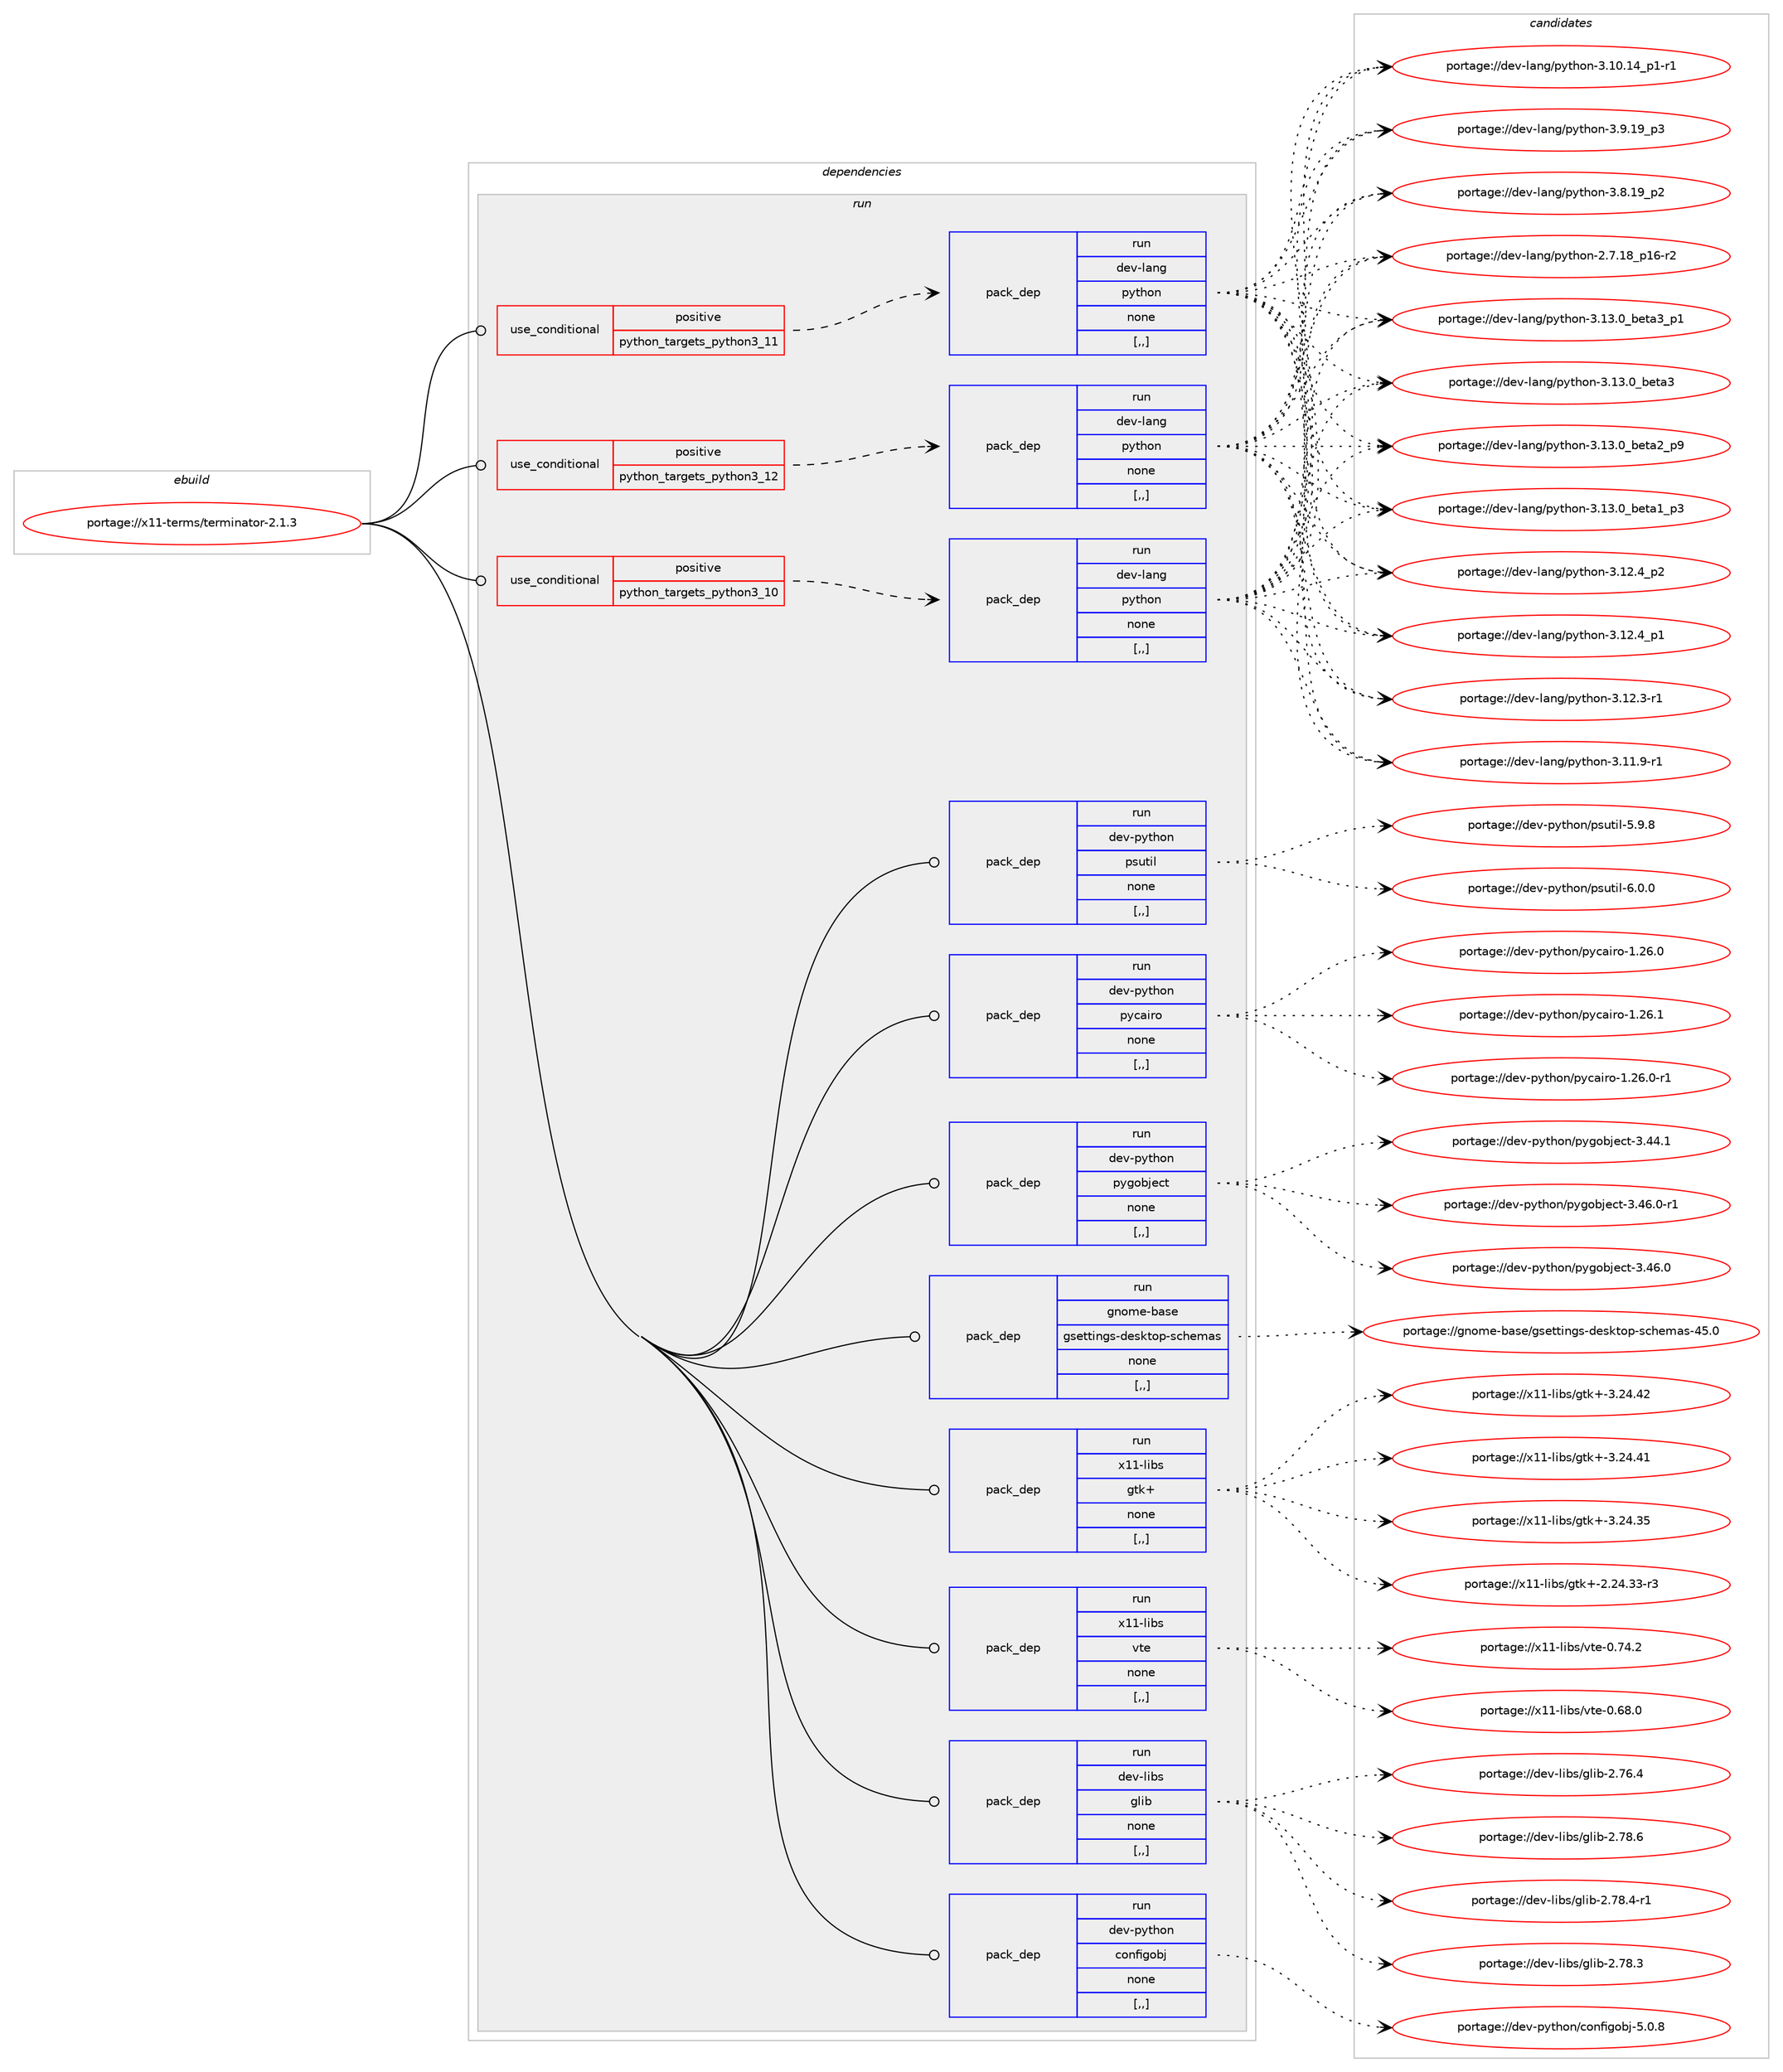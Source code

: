 digraph prolog {

# *************
# Graph options
# *************

newrank=true;
concentrate=true;
compound=true;
graph [rankdir=LR,fontname=Helvetica,fontsize=10,ranksep=1.5];#, ranksep=2.5, nodesep=0.2];
edge  [arrowhead=vee];
node  [fontname=Helvetica,fontsize=10];

# **********
# The ebuild
# **********

subgraph cluster_leftcol {
color=gray;
rank=same;
label=<<i>ebuild</i>>;
id [label="portage://x11-terms/terminator-2.1.3", color=red, width=4, href="../x11-terms/terminator-2.1.3.svg"];
}

# ****************
# The dependencies
# ****************

subgraph cluster_midcol {
color=gray;
label=<<i>dependencies</i>>;
subgraph cluster_compile {
fillcolor="#eeeeee";
style=filled;
label=<<i>compile</i>>;
}
subgraph cluster_compileandrun {
fillcolor="#eeeeee";
style=filled;
label=<<i>compile and run</i>>;
}
subgraph cluster_run {
fillcolor="#eeeeee";
style=filled;
label=<<i>run</i>>;
subgraph cond122659 {
dependency464685 [label=<<TABLE BORDER="0" CELLBORDER="1" CELLSPACING="0" CELLPADDING="4"><TR><TD ROWSPAN="3" CELLPADDING="10">use_conditional</TD></TR><TR><TD>positive</TD></TR><TR><TD>python_targets_python3_10</TD></TR></TABLE>>, shape=none, color=red];
subgraph pack338622 {
dependency464686 [label=<<TABLE BORDER="0" CELLBORDER="1" CELLSPACING="0" CELLPADDING="4" WIDTH="220"><TR><TD ROWSPAN="6" CELLPADDING="30">pack_dep</TD></TR><TR><TD WIDTH="110">run</TD></TR><TR><TD>dev-lang</TD></TR><TR><TD>python</TD></TR><TR><TD>none</TD></TR><TR><TD>[,,]</TD></TR></TABLE>>, shape=none, color=blue];
}
dependency464685:e -> dependency464686:w [weight=20,style="dashed",arrowhead="vee"];
}
id:e -> dependency464685:w [weight=20,style="solid",arrowhead="odot"];
subgraph cond122660 {
dependency464687 [label=<<TABLE BORDER="0" CELLBORDER="1" CELLSPACING="0" CELLPADDING="4"><TR><TD ROWSPAN="3" CELLPADDING="10">use_conditional</TD></TR><TR><TD>positive</TD></TR><TR><TD>python_targets_python3_11</TD></TR></TABLE>>, shape=none, color=red];
subgraph pack338623 {
dependency464688 [label=<<TABLE BORDER="0" CELLBORDER="1" CELLSPACING="0" CELLPADDING="4" WIDTH="220"><TR><TD ROWSPAN="6" CELLPADDING="30">pack_dep</TD></TR><TR><TD WIDTH="110">run</TD></TR><TR><TD>dev-lang</TD></TR><TR><TD>python</TD></TR><TR><TD>none</TD></TR><TR><TD>[,,]</TD></TR></TABLE>>, shape=none, color=blue];
}
dependency464687:e -> dependency464688:w [weight=20,style="dashed",arrowhead="vee"];
}
id:e -> dependency464687:w [weight=20,style="solid",arrowhead="odot"];
subgraph cond122661 {
dependency464689 [label=<<TABLE BORDER="0" CELLBORDER="1" CELLSPACING="0" CELLPADDING="4"><TR><TD ROWSPAN="3" CELLPADDING="10">use_conditional</TD></TR><TR><TD>positive</TD></TR><TR><TD>python_targets_python3_12</TD></TR></TABLE>>, shape=none, color=red];
subgraph pack338624 {
dependency464690 [label=<<TABLE BORDER="0" CELLBORDER="1" CELLSPACING="0" CELLPADDING="4" WIDTH="220"><TR><TD ROWSPAN="6" CELLPADDING="30">pack_dep</TD></TR><TR><TD WIDTH="110">run</TD></TR><TR><TD>dev-lang</TD></TR><TR><TD>python</TD></TR><TR><TD>none</TD></TR><TR><TD>[,,]</TD></TR></TABLE>>, shape=none, color=blue];
}
dependency464689:e -> dependency464690:w [weight=20,style="dashed",arrowhead="vee"];
}
id:e -> dependency464689:w [weight=20,style="solid",arrowhead="odot"];
subgraph pack338625 {
dependency464691 [label=<<TABLE BORDER="0" CELLBORDER="1" CELLSPACING="0" CELLPADDING="4" WIDTH="220"><TR><TD ROWSPAN="6" CELLPADDING="30">pack_dep</TD></TR><TR><TD WIDTH="110">run</TD></TR><TR><TD>dev-libs</TD></TR><TR><TD>glib</TD></TR><TR><TD>none</TD></TR><TR><TD>[,,]</TD></TR></TABLE>>, shape=none, color=blue];
}
id:e -> dependency464691:w [weight=20,style="solid",arrowhead="odot"];
subgraph pack338626 {
dependency464692 [label=<<TABLE BORDER="0" CELLBORDER="1" CELLSPACING="0" CELLPADDING="4" WIDTH="220"><TR><TD ROWSPAN="6" CELLPADDING="30">pack_dep</TD></TR><TR><TD WIDTH="110">run</TD></TR><TR><TD>dev-python</TD></TR><TR><TD>configobj</TD></TR><TR><TD>none</TD></TR><TR><TD>[,,]</TD></TR></TABLE>>, shape=none, color=blue];
}
id:e -> dependency464692:w [weight=20,style="solid",arrowhead="odot"];
subgraph pack338627 {
dependency464693 [label=<<TABLE BORDER="0" CELLBORDER="1" CELLSPACING="0" CELLPADDING="4" WIDTH="220"><TR><TD ROWSPAN="6" CELLPADDING="30">pack_dep</TD></TR><TR><TD WIDTH="110">run</TD></TR><TR><TD>dev-python</TD></TR><TR><TD>psutil</TD></TR><TR><TD>none</TD></TR><TR><TD>[,,]</TD></TR></TABLE>>, shape=none, color=blue];
}
id:e -> dependency464693:w [weight=20,style="solid",arrowhead="odot"];
subgraph pack338628 {
dependency464694 [label=<<TABLE BORDER="0" CELLBORDER="1" CELLSPACING="0" CELLPADDING="4" WIDTH="220"><TR><TD ROWSPAN="6" CELLPADDING="30">pack_dep</TD></TR><TR><TD WIDTH="110">run</TD></TR><TR><TD>dev-python</TD></TR><TR><TD>pycairo</TD></TR><TR><TD>none</TD></TR><TR><TD>[,,]</TD></TR></TABLE>>, shape=none, color=blue];
}
id:e -> dependency464694:w [weight=20,style="solid",arrowhead="odot"];
subgraph pack338629 {
dependency464695 [label=<<TABLE BORDER="0" CELLBORDER="1" CELLSPACING="0" CELLPADDING="4" WIDTH="220"><TR><TD ROWSPAN="6" CELLPADDING="30">pack_dep</TD></TR><TR><TD WIDTH="110">run</TD></TR><TR><TD>dev-python</TD></TR><TR><TD>pygobject</TD></TR><TR><TD>none</TD></TR><TR><TD>[,,]</TD></TR></TABLE>>, shape=none, color=blue];
}
id:e -> dependency464695:w [weight=20,style="solid",arrowhead="odot"];
subgraph pack338630 {
dependency464696 [label=<<TABLE BORDER="0" CELLBORDER="1" CELLSPACING="0" CELLPADDING="4" WIDTH="220"><TR><TD ROWSPAN="6" CELLPADDING="30">pack_dep</TD></TR><TR><TD WIDTH="110">run</TD></TR><TR><TD>gnome-base</TD></TR><TR><TD>gsettings-desktop-schemas</TD></TR><TR><TD>none</TD></TR><TR><TD>[,,]</TD></TR></TABLE>>, shape=none, color=blue];
}
id:e -> dependency464696:w [weight=20,style="solid",arrowhead="odot"];
subgraph pack338631 {
dependency464697 [label=<<TABLE BORDER="0" CELLBORDER="1" CELLSPACING="0" CELLPADDING="4" WIDTH="220"><TR><TD ROWSPAN="6" CELLPADDING="30">pack_dep</TD></TR><TR><TD WIDTH="110">run</TD></TR><TR><TD>x11-libs</TD></TR><TR><TD>gtk+</TD></TR><TR><TD>none</TD></TR><TR><TD>[,,]</TD></TR></TABLE>>, shape=none, color=blue];
}
id:e -> dependency464697:w [weight=20,style="solid",arrowhead="odot"];
subgraph pack338632 {
dependency464698 [label=<<TABLE BORDER="0" CELLBORDER="1" CELLSPACING="0" CELLPADDING="4" WIDTH="220"><TR><TD ROWSPAN="6" CELLPADDING="30">pack_dep</TD></TR><TR><TD WIDTH="110">run</TD></TR><TR><TD>x11-libs</TD></TR><TR><TD>vte</TD></TR><TR><TD>none</TD></TR><TR><TD>[,,]</TD></TR></TABLE>>, shape=none, color=blue];
}
id:e -> dependency464698:w [weight=20,style="solid",arrowhead="odot"];
}
}

# **************
# The candidates
# **************

subgraph cluster_choices {
rank=same;
color=gray;
label=<<i>candidates</i>>;

subgraph choice338622 {
color=black;
nodesep=1;
choice10010111845108971101034711212111610411111045514649514648959810111697519511249 [label="portage://dev-lang/python-3.13.0_beta3_p1", color=red, width=4,href="../dev-lang/python-3.13.0_beta3_p1.svg"];
choice1001011184510897110103471121211161041111104551464951464895981011169751 [label="portage://dev-lang/python-3.13.0_beta3", color=red, width=4,href="../dev-lang/python-3.13.0_beta3.svg"];
choice10010111845108971101034711212111610411111045514649514648959810111697509511257 [label="portage://dev-lang/python-3.13.0_beta2_p9", color=red, width=4,href="../dev-lang/python-3.13.0_beta2_p9.svg"];
choice10010111845108971101034711212111610411111045514649514648959810111697499511251 [label="portage://dev-lang/python-3.13.0_beta1_p3", color=red, width=4,href="../dev-lang/python-3.13.0_beta1_p3.svg"];
choice100101118451089711010347112121116104111110455146495046529511250 [label="portage://dev-lang/python-3.12.4_p2", color=red, width=4,href="../dev-lang/python-3.12.4_p2.svg"];
choice100101118451089711010347112121116104111110455146495046529511249 [label="portage://dev-lang/python-3.12.4_p1", color=red, width=4,href="../dev-lang/python-3.12.4_p1.svg"];
choice100101118451089711010347112121116104111110455146495046514511449 [label="portage://dev-lang/python-3.12.3-r1", color=red, width=4,href="../dev-lang/python-3.12.3-r1.svg"];
choice100101118451089711010347112121116104111110455146494946574511449 [label="portage://dev-lang/python-3.11.9-r1", color=red, width=4,href="../dev-lang/python-3.11.9-r1.svg"];
choice100101118451089711010347112121116104111110455146494846495295112494511449 [label="portage://dev-lang/python-3.10.14_p1-r1", color=red, width=4,href="../dev-lang/python-3.10.14_p1-r1.svg"];
choice100101118451089711010347112121116104111110455146574649579511251 [label="portage://dev-lang/python-3.9.19_p3", color=red, width=4,href="../dev-lang/python-3.9.19_p3.svg"];
choice100101118451089711010347112121116104111110455146564649579511250 [label="portage://dev-lang/python-3.8.19_p2", color=red, width=4,href="../dev-lang/python-3.8.19_p2.svg"];
choice100101118451089711010347112121116104111110455046554649569511249544511450 [label="portage://dev-lang/python-2.7.18_p16-r2", color=red, width=4,href="../dev-lang/python-2.7.18_p16-r2.svg"];
dependency464686:e -> choice10010111845108971101034711212111610411111045514649514648959810111697519511249:w [style=dotted,weight="100"];
dependency464686:e -> choice1001011184510897110103471121211161041111104551464951464895981011169751:w [style=dotted,weight="100"];
dependency464686:e -> choice10010111845108971101034711212111610411111045514649514648959810111697509511257:w [style=dotted,weight="100"];
dependency464686:e -> choice10010111845108971101034711212111610411111045514649514648959810111697499511251:w [style=dotted,weight="100"];
dependency464686:e -> choice100101118451089711010347112121116104111110455146495046529511250:w [style=dotted,weight="100"];
dependency464686:e -> choice100101118451089711010347112121116104111110455146495046529511249:w [style=dotted,weight="100"];
dependency464686:e -> choice100101118451089711010347112121116104111110455146495046514511449:w [style=dotted,weight="100"];
dependency464686:e -> choice100101118451089711010347112121116104111110455146494946574511449:w [style=dotted,weight="100"];
dependency464686:e -> choice100101118451089711010347112121116104111110455146494846495295112494511449:w [style=dotted,weight="100"];
dependency464686:e -> choice100101118451089711010347112121116104111110455146574649579511251:w [style=dotted,weight="100"];
dependency464686:e -> choice100101118451089711010347112121116104111110455146564649579511250:w [style=dotted,weight="100"];
dependency464686:e -> choice100101118451089711010347112121116104111110455046554649569511249544511450:w [style=dotted,weight="100"];
}
subgraph choice338623 {
color=black;
nodesep=1;
choice10010111845108971101034711212111610411111045514649514648959810111697519511249 [label="portage://dev-lang/python-3.13.0_beta3_p1", color=red, width=4,href="../dev-lang/python-3.13.0_beta3_p1.svg"];
choice1001011184510897110103471121211161041111104551464951464895981011169751 [label="portage://dev-lang/python-3.13.0_beta3", color=red, width=4,href="../dev-lang/python-3.13.0_beta3.svg"];
choice10010111845108971101034711212111610411111045514649514648959810111697509511257 [label="portage://dev-lang/python-3.13.0_beta2_p9", color=red, width=4,href="../dev-lang/python-3.13.0_beta2_p9.svg"];
choice10010111845108971101034711212111610411111045514649514648959810111697499511251 [label="portage://dev-lang/python-3.13.0_beta1_p3", color=red, width=4,href="../dev-lang/python-3.13.0_beta1_p3.svg"];
choice100101118451089711010347112121116104111110455146495046529511250 [label="portage://dev-lang/python-3.12.4_p2", color=red, width=4,href="../dev-lang/python-3.12.4_p2.svg"];
choice100101118451089711010347112121116104111110455146495046529511249 [label="portage://dev-lang/python-3.12.4_p1", color=red, width=4,href="../dev-lang/python-3.12.4_p1.svg"];
choice100101118451089711010347112121116104111110455146495046514511449 [label="portage://dev-lang/python-3.12.3-r1", color=red, width=4,href="../dev-lang/python-3.12.3-r1.svg"];
choice100101118451089711010347112121116104111110455146494946574511449 [label="portage://dev-lang/python-3.11.9-r1", color=red, width=4,href="../dev-lang/python-3.11.9-r1.svg"];
choice100101118451089711010347112121116104111110455146494846495295112494511449 [label="portage://dev-lang/python-3.10.14_p1-r1", color=red, width=4,href="../dev-lang/python-3.10.14_p1-r1.svg"];
choice100101118451089711010347112121116104111110455146574649579511251 [label="portage://dev-lang/python-3.9.19_p3", color=red, width=4,href="../dev-lang/python-3.9.19_p3.svg"];
choice100101118451089711010347112121116104111110455146564649579511250 [label="portage://dev-lang/python-3.8.19_p2", color=red, width=4,href="../dev-lang/python-3.8.19_p2.svg"];
choice100101118451089711010347112121116104111110455046554649569511249544511450 [label="portage://dev-lang/python-2.7.18_p16-r2", color=red, width=4,href="../dev-lang/python-2.7.18_p16-r2.svg"];
dependency464688:e -> choice10010111845108971101034711212111610411111045514649514648959810111697519511249:w [style=dotted,weight="100"];
dependency464688:e -> choice1001011184510897110103471121211161041111104551464951464895981011169751:w [style=dotted,weight="100"];
dependency464688:e -> choice10010111845108971101034711212111610411111045514649514648959810111697509511257:w [style=dotted,weight="100"];
dependency464688:e -> choice10010111845108971101034711212111610411111045514649514648959810111697499511251:w [style=dotted,weight="100"];
dependency464688:e -> choice100101118451089711010347112121116104111110455146495046529511250:w [style=dotted,weight="100"];
dependency464688:e -> choice100101118451089711010347112121116104111110455146495046529511249:w [style=dotted,weight="100"];
dependency464688:e -> choice100101118451089711010347112121116104111110455146495046514511449:w [style=dotted,weight="100"];
dependency464688:e -> choice100101118451089711010347112121116104111110455146494946574511449:w [style=dotted,weight="100"];
dependency464688:e -> choice100101118451089711010347112121116104111110455146494846495295112494511449:w [style=dotted,weight="100"];
dependency464688:e -> choice100101118451089711010347112121116104111110455146574649579511251:w [style=dotted,weight="100"];
dependency464688:e -> choice100101118451089711010347112121116104111110455146564649579511250:w [style=dotted,weight="100"];
dependency464688:e -> choice100101118451089711010347112121116104111110455046554649569511249544511450:w [style=dotted,weight="100"];
}
subgraph choice338624 {
color=black;
nodesep=1;
choice10010111845108971101034711212111610411111045514649514648959810111697519511249 [label="portage://dev-lang/python-3.13.0_beta3_p1", color=red, width=4,href="../dev-lang/python-3.13.0_beta3_p1.svg"];
choice1001011184510897110103471121211161041111104551464951464895981011169751 [label="portage://dev-lang/python-3.13.0_beta3", color=red, width=4,href="../dev-lang/python-3.13.0_beta3.svg"];
choice10010111845108971101034711212111610411111045514649514648959810111697509511257 [label="portage://dev-lang/python-3.13.0_beta2_p9", color=red, width=4,href="../dev-lang/python-3.13.0_beta2_p9.svg"];
choice10010111845108971101034711212111610411111045514649514648959810111697499511251 [label="portage://dev-lang/python-3.13.0_beta1_p3", color=red, width=4,href="../dev-lang/python-3.13.0_beta1_p3.svg"];
choice100101118451089711010347112121116104111110455146495046529511250 [label="portage://dev-lang/python-3.12.4_p2", color=red, width=4,href="../dev-lang/python-3.12.4_p2.svg"];
choice100101118451089711010347112121116104111110455146495046529511249 [label="portage://dev-lang/python-3.12.4_p1", color=red, width=4,href="../dev-lang/python-3.12.4_p1.svg"];
choice100101118451089711010347112121116104111110455146495046514511449 [label="portage://dev-lang/python-3.12.3-r1", color=red, width=4,href="../dev-lang/python-3.12.3-r1.svg"];
choice100101118451089711010347112121116104111110455146494946574511449 [label="portage://dev-lang/python-3.11.9-r1", color=red, width=4,href="../dev-lang/python-3.11.9-r1.svg"];
choice100101118451089711010347112121116104111110455146494846495295112494511449 [label="portage://dev-lang/python-3.10.14_p1-r1", color=red, width=4,href="../dev-lang/python-3.10.14_p1-r1.svg"];
choice100101118451089711010347112121116104111110455146574649579511251 [label="portage://dev-lang/python-3.9.19_p3", color=red, width=4,href="../dev-lang/python-3.9.19_p3.svg"];
choice100101118451089711010347112121116104111110455146564649579511250 [label="portage://dev-lang/python-3.8.19_p2", color=red, width=4,href="../dev-lang/python-3.8.19_p2.svg"];
choice100101118451089711010347112121116104111110455046554649569511249544511450 [label="portage://dev-lang/python-2.7.18_p16-r2", color=red, width=4,href="../dev-lang/python-2.7.18_p16-r2.svg"];
dependency464690:e -> choice10010111845108971101034711212111610411111045514649514648959810111697519511249:w [style=dotted,weight="100"];
dependency464690:e -> choice1001011184510897110103471121211161041111104551464951464895981011169751:w [style=dotted,weight="100"];
dependency464690:e -> choice10010111845108971101034711212111610411111045514649514648959810111697509511257:w [style=dotted,weight="100"];
dependency464690:e -> choice10010111845108971101034711212111610411111045514649514648959810111697499511251:w [style=dotted,weight="100"];
dependency464690:e -> choice100101118451089711010347112121116104111110455146495046529511250:w [style=dotted,weight="100"];
dependency464690:e -> choice100101118451089711010347112121116104111110455146495046529511249:w [style=dotted,weight="100"];
dependency464690:e -> choice100101118451089711010347112121116104111110455146495046514511449:w [style=dotted,weight="100"];
dependency464690:e -> choice100101118451089711010347112121116104111110455146494946574511449:w [style=dotted,weight="100"];
dependency464690:e -> choice100101118451089711010347112121116104111110455146494846495295112494511449:w [style=dotted,weight="100"];
dependency464690:e -> choice100101118451089711010347112121116104111110455146574649579511251:w [style=dotted,weight="100"];
dependency464690:e -> choice100101118451089711010347112121116104111110455146564649579511250:w [style=dotted,weight="100"];
dependency464690:e -> choice100101118451089711010347112121116104111110455046554649569511249544511450:w [style=dotted,weight="100"];
}
subgraph choice338625 {
color=black;
nodesep=1;
choice1001011184510810598115471031081059845504655564654 [label="portage://dev-libs/glib-2.78.6", color=red, width=4,href="../dev-libs/glib-2.78.6.svg"];
choice10010111845108105981154710310810598455046555646524511449 [label="portage://dev-libs/glib-2.78.4-r1", color=red, width=4,href="../dev-libs/glib-2.78.4-r1.svg"];
choice1001011184510810598115471031081059845504655564651 [label="portage://dev-libs/glib-2.78.3", color=red, width=4,href="../dev-libs/glib-2.78.3.svg"];
choice1001011184510810598115471031081059845504655544652 [label="portage://dev-libs/glib-2.76.4", color=red, width=4,href="../dev-libs/glib-2.76.4.svg"];
dependency464691:e -> choice1001011184510810598115471031081059845504655564654:w [style=dotted,weight="100"];
dependency464691:e -> choice10010111845108105981154710310810598455046555646524511449:w [style=dotted,weight="100"];
dependency464691:e -> choice1001011184510810598115471031081059845504655564651:w [style=dotted,weight="100"];
dependency464691:e -> choice1001011184510810598115471031081059845504655544652:w [style=dotted,weight="100"];
}
subgraph choice338626 {
color=black;
nodesep=1;
choice10010111845112121116104111110479911111010210510311198106455346484656 [label="portage://dev-python/configobj-5.0.8", color=red, width=4,href="../dev-python/configobj-5.0.8.svg"];
dependency464692:e -> choice10010111845112121116104111110479911111010210510311198106455346484656:w [style=dotted,weight="100"];
}
subgraph choice338627 {
color=black;
nodesep=1;
choice1001011184511212111610411111047112115117116105108455446484648 [label="portage://dev-python/psutil-6.0.0", color=red, width=4,href="../dev-python/psutil-6.0.0.svg"];
choice1001011184511212111610411111047112115117116105108455346574656 [label="portage://dev-python/psutil-5.9.8", color=red, width=4,href="../dev-python/psutil-5.9.8.svg"];
dependency464693:e -> choice1001011184511212111610411111047112115117116105108455446484648:w [style=dotted,weight="100"];
dependency464693:e -> choice1001011184511212111610411111047112115117116105108455346574656:w [style=dotted,weight="100"];
}
subgraph choice338628 {
color=black;
nodesep=1;
choice1001011184511212111610411111047112121999710511411145494650544649 [label="portage://dev-python/pycairo-1.26.1", color=red, width=4,href="../dev-python/pycairo-1.26.1.svg"];
choice10010111845112121116104111110471121219997105114111454946505446484511449 [label="portage://dev-python/pycairo-1.26.0-r1", color=red, width=4,href="../dev-python/pycairo-1.26.0-r1.svg"];
choice1001011184511212111610411111047112121999710511411145494650544648 [label="portage://dev-python/pycairo-1.26.0", color=red, width=4,href="../dev-python/pycairo-1.26.0.svg"];
dependency464694:e -> choice1001011184511212111610411111047112121999710511411145494650544649:w [style=dotted,weight="100"];
dependency464694:e -> choice10010111845112121116104111110471121219997105114111454946505446484511449:w [style=dotted,weight="100"];
dependency464694:e -> choice1001011184511212111610411111047112121999710511411145494650544648:w [style=dotted,weight="100"];
}
subgraph choice338629 {
color=black;
nodesep=1;
choice10010111845112121116104111110471121211031119810610199116455146525446484511449 [label="portage://dev-python/pygobject-3.46.0-r1", color=red, width=4,href="../dev-python/pygobject-3.46.0-r1.svg"];
choice1001011184511212111610411111047112121103111981061019911645514652544648 [label="portage://dev-python/pygobject-3.46.0", color=red, width=4,href="../dev-python/pygobject-3.46.0.svg"];
choice1001011184511212111610411111047112121103111981061019911645514652524649 [label="portage://dev-python/pygobject-3.44.1", color=red, width=4,href="../dev-python/pygobject-3.44.1.svg"];
dependency464695:e -> choice10010111845112121116104111110471121211031119810610199116455146525446484511449:w [style=dotted,weight="100"];
dependency464695:e -> choice1001011184511212111610411111047112121103111981061019911645514652544648:w [style=dotted,weight="100"];
dependency464695:e -> choice1001011184511212111610411111047112121103111981061019911645514652524649:w [style=dotted,weight="100"];
}
subgraph choice338630 {
color=black;
nodesep=1;
choice10311011110910145989711510147103115101116116105110103115451001011151071161111124511599104101109971154552534648 [label="portage://gnome-base/gsettings-desktop-schemas-45.0", color=red, width=4,href="../gnome-base/gsettings-desktop-schemas-45.0.svg"];
dependency464696:e -> choice10311011110910145989711510147103115101116116105110103115451001011151071161111124511599104101109971154552534648:w [style=dotted,weight="100"];
}
subgraph choice338631 {
color=black;
nodesep=1;
choice1204949451081059811547103116107434551465052465250 [label="portage://x11-libs/gtk+-3.24.42", color=red, width=4,href="../x11-libs/gtk+-3.24.42.svg"];
choice1204949451081059811547103116107434551465052465249 [label="portage://x11-libs/gtk+-3.24.41", color=red, width=4,href="../x11-libs/gtk+-3.24.41.svg"];
choice1204949451081059811547103116107434551465052465153 [label="portage://x11-libs/gtk+-3.24.35", color=red, width=4,href="../x11-libs/gtk+-3.24.35.svg"];
choice12049494510810598115471031161074345504650524651514511451 [label="portage://x11-libs/gtk+-2.24.33-r3", color=red, width=4,href="../x11-libs/gtk+-2.24.33-r3.svg"];
dependency464697:e -> choice1204949451081059811547103116107434551465052465250:w [style=dotted,weight="100"];
dependency464697:e -> choice1204949451081059811547103116107434551465052465249:w [style=dotted,weight="100"];
dependency464697:e -> choice1204949451081059811547103116107434551465052465153:w [style=dotted,weight="100"];
dependency464697:e -> choice12049494510810598115471031161074345504650524651514511451:w [style=dotted,weight="100"];
}
subgraph choice338632 {
color=black;
nodesep=1;
choice120494945108105981154711811610145484655524650 [label="portage://x11-libs/vte-0.74.2", color=red, width=4,href="../x11-libs/vte-0.74.2.svg"];
choice120494945108105981154711811610145484654564648 [label="portage://x11-libs/vte-0.68.0", color=red, width=4,href="../x11-libs/vte-0.68.0.svg"];
dependency464698:e -> choice120494945108105981154711811610145484655524650:w [style=dotted,weight="100"];
dependency464698:e -> choice120494945108105981154711811610145484654564648:w [style=dotted,weight="100"];
}
}

}
